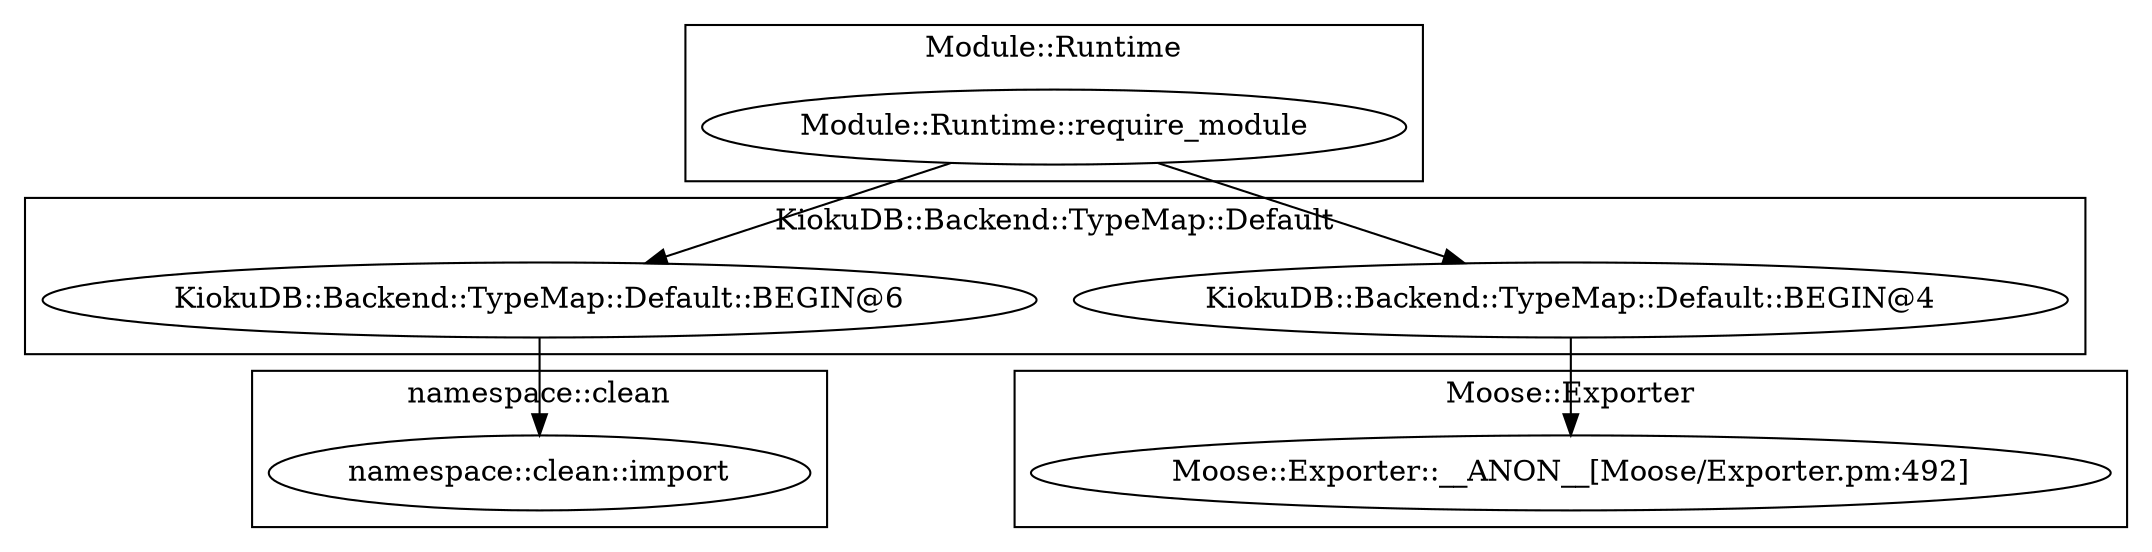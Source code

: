digraph {
graph [overlap=false]
subgraph cluster_KiokuDB_Backend_TypeMap_Default {
	label="KiokuDB::Backend::TypeMap::Default";
	"KiokuDB::Backend::TypeMap::Default::BEGIN@6";
	"KiokuDB::Backend::TypeMap::Default::BEGIN@4";
}
subgraph cluster_namespace_clean {
	label="namespace::clean";
	"namespace::clean::import";
}
subgraph cluster_Module_Runtime {
	label="Module::Runtime";
	"Module::Runtime::require_module";
}
subgraph cluster_Moose_Exporter {
	label="Moose::Exporter";
	"Moose::Exporter::__ANON__[Moose/Exporter.pm:492]";
}
"Module::Runtime::require_module" -> "KiokuDB::Backend::TypeMap::Default::BEGIN@6";
"KiokuDB::Backend::TypeMap::Default::BEGIN@6" -> "namespace::clean::import";
"KiokuDB::Backend::TypeMap::Default::BEGIN@4" -> "Moose::Exporter::__ANON__[Moose/Exporter.pm:492]";
"Module::Runtime::require_module" -> "KiokuDB::Backend::TypeMap::Default::BEGIN@4";
}
